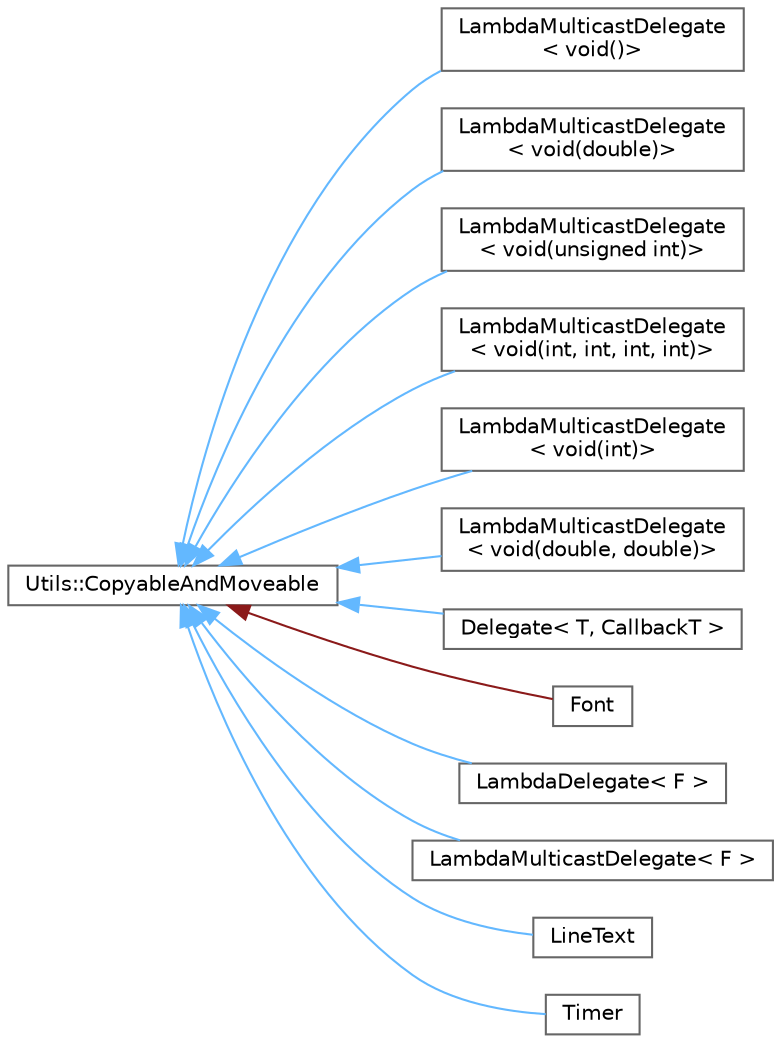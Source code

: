 digraph "Graphical Class Hierarchy"
{
 // LATEX_PDF_SIZE
  bgcolor="transparent";
  edge [fontname=Helvetica,fontsize=10,labelfontname=Helvetica,labelfontsize=10];
  node [fontname=Helvetica,fontsize=10,shape=box,height=0.2,width=0.4];
  rankdir="LR";
  Node0 [id="Node000000",label="Utils::CopyableAndMoveable",height=0.2,width=0.4,color="grey40", fillcolor="white", style="filled",URL="$class_utils_1_1_copyable_and_moveable.html",tooltip=" "];
  Node0 -> Node1 [id="edge18_Node000000_Node000001",dir="back",color="steelblue1",style="solid",tooltip=" "];
  Node1 [id="Node000001",label="LambdaMulticastDelegate\l\< void()\>",height=0.2,width=0.4,color="grey40", fillcolor="white", style="filled",URL="$class_lambda_multicast_delegate.html",tooltip=" "];
  Node0 -> Node2 [id="edge19_Node000000_Node000002",dir="back",color="steelblue1",style="solid",tooltip=" "];
  Node2 [id="Node000002",label="LambdaMulticastDelegate\l\< void(double)\>",height=0.2,width=0.4,color="grey40", fillcolor="white", style="filled",URL="$class_lambda_multicast_delegate.html",tooltip=" "];
  Node0 -> Node3 [id="edge20_Node000000_Node000003",dir="back",color="steelblue1",style="solid",tooltip=" "];
  Node3 [id="Node000003",label="LambdaMulticastDelegate\l\< void(unsigned int)\>",height=0.2,width=0.4,color="grey40", fillcolor="white", style="filled",URL="$class_lambda_multicast_delegate.html",tooltip=" "];
  Node0 -> Node4 [id="edge21_Node000000_Node000004",dir="back",color="steelblue1",style="solid",tooltip=" "];
  Node4 [id="Node000004",label="LambdaMulticastDelegate\l\< void(int, int, int, int)\>",height=0.2,width=0.4,color="grey40", fillcolor="white", style="filled",URL="$class_lambda_multicast_delegate.html",tooltip=" "];
  Node0 -> Node5 [id="edge22_Node000000_Node000005",dir="back",color="steelblue1",style="solid",tooltip=" "];
  Node5 [id="Node000005",label="LambdaMulticastDelegate\l\< void(int)\>",height=0.2,width=0.4,color="grey40", fillcolor="white", style="filled",URL="$class_lambda_multicast_delegate.html",tooltip=" "];
  Node0 -> Node6 [id="edge23_Node000000_Node000006",dir="back",color="steelblue1",style="solid",tooltip=" "];
  Node6 [id="Node000006",label="LambdaMulticastDelegate\l\< void(double, double)\>",height=0.2,width=0.4,color="grey40", fillcolor="white", style="filled",URL="$class_lambda_multicast_delegate.html",tooltip=" "];
  Node0 -> Node7 [id="edge24_Node000000_Node000007",dir="back",color="steelblue1",style="solid",tooltip=" "];
  Node7 [id="Node000007",label="Delegate\< T, CallbackT \>",height=0.2,width=0.4,color="grey40", fillcolor="white", style="filled",URL="$class_delegate.html",tooltip=" "];
  Node0 -> Node8 [id="edge25_Node000000_Node000008",dir="back",color="firebrick4",style="solid",tooltip=" "];
  Node8 [id="Node000008",label="Font",height=0.2,width=0.4,color="grey40", fillcolor="white", style="filled",URL="$class_font.html",tooltip=" "];
  Node0 -> Node9 [id="edge26_Node000000_Node000009",dir="back",color="steelblue1",style="solid",tooltip=" "];
  Node9 [id="Node000009",label="LambdaDelegate\< F \>",height=0.2,width=0.4,color="grey40", fillcolor="white", style="filled",URL="$class_lambda_delegate.html",tooltip=" "];
  Node0 -> Node10 [id="edge27_Node000000_Node000010",dir="back",color="steelblue1",style="solid",tooltip=" "];
  Node10 [id="Node000010",label="LambdaMulticastDelegate\< F \>",height=0.2,width=0.4,color="grey40", fillcolor="white", style="filled",URL="$class_lambda_multicast_delegate.html",tooltip=" "];
  Node0 -> Node11 [id="edge28_Node000000_Node000011",dir="back",color="steelblue1",style="solid",tooltip=" "];
  Node11 [id="Node000011",label="LineText",height=0.2,width=0.4,color="grey40", fillcolor="white", style="filled",URL="$class_line_text.html",tooltip=" "];
  Node0 -> Node12 [id="edge29_Node000000_Node000012",dir="back",color="steelblue1",style="solid",tooltip=" "];
  Node12 [id="Node000012",label="Timer",height=0.2,width=0.4,color="grey40", fillcolor="white", style="filled",URL="$class_timer.html",tooltip=" "];
}
